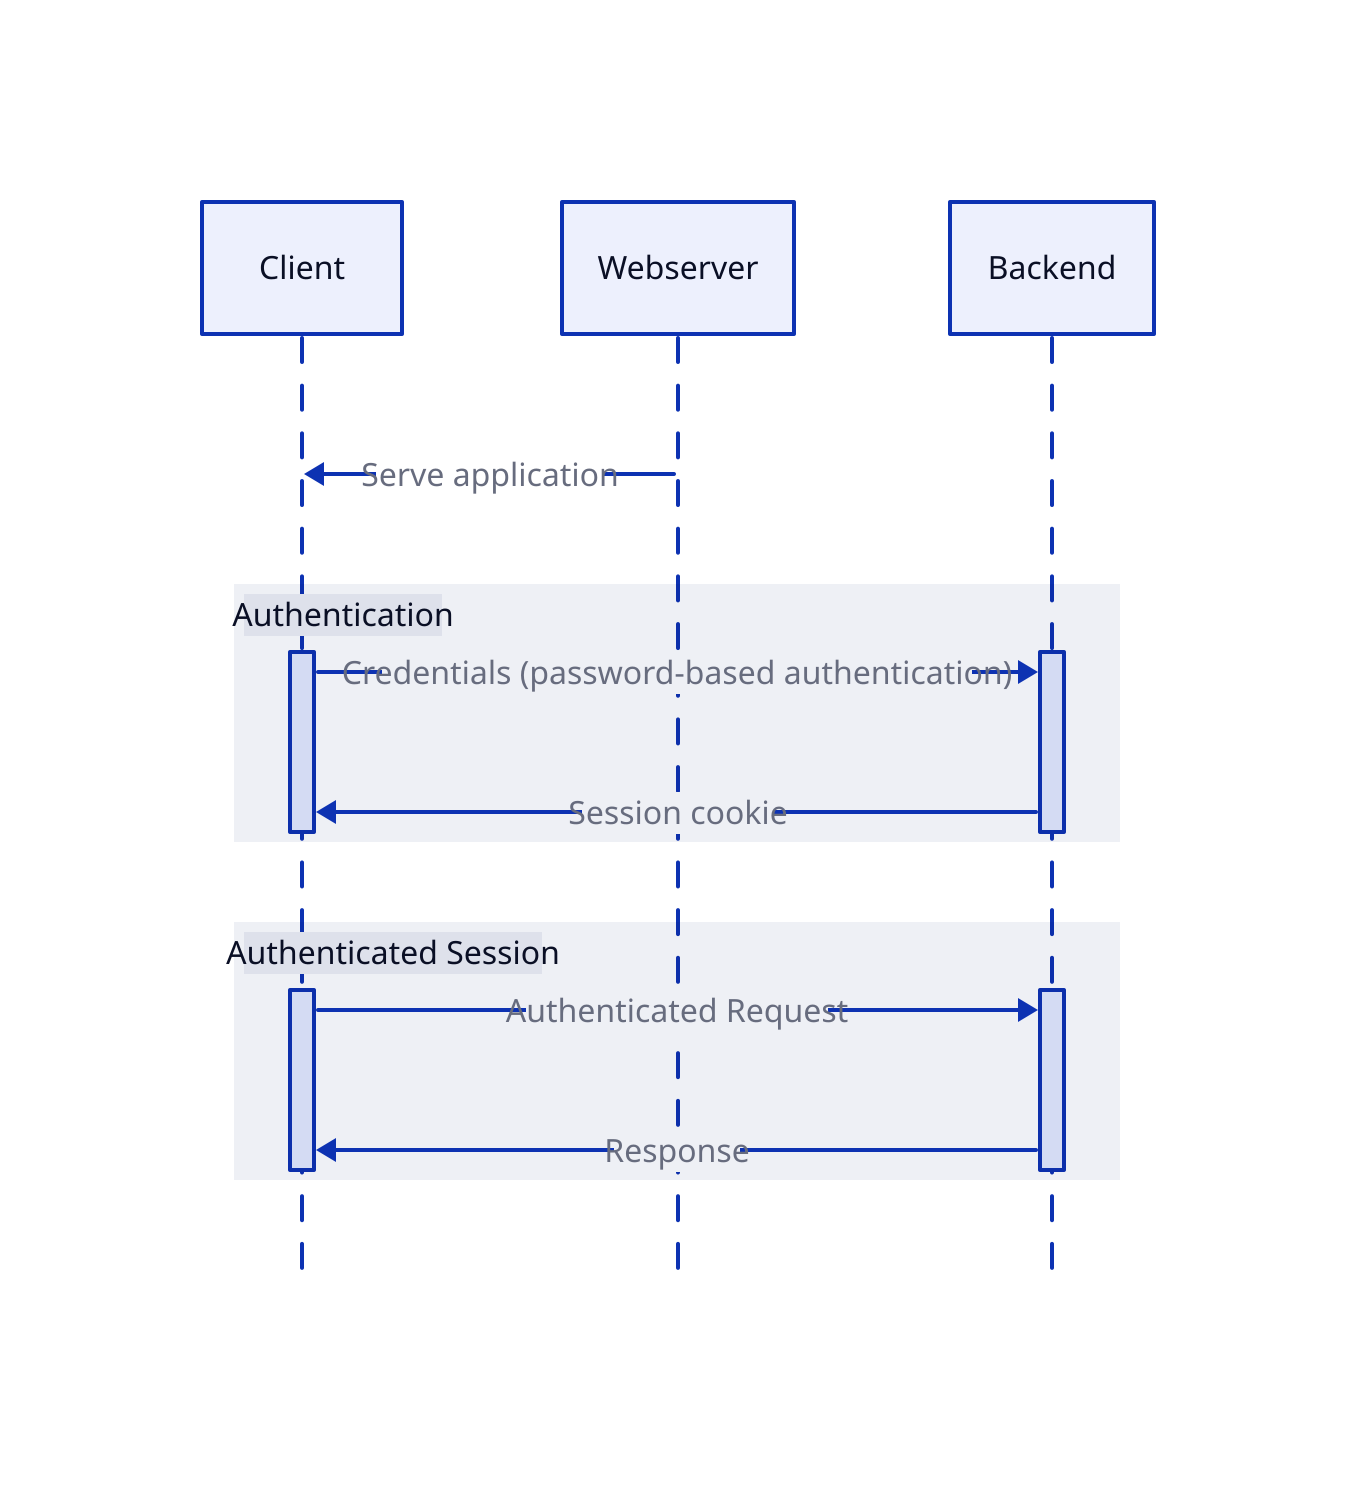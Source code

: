 shape: sequence_diagram

client: Client
webserver: Webserver
backend: Backend

webserver -> client: |md
  Serve application
|

authentication: Authentication {
  client.d1 -> backend.d1: |md
    Credentials (password-based authentication)
  |

  backend.d1 -> client.d1: |md
    Session cookie
  |
}

session: Authenticated Session {
  client.d2 -> backend.d2: |md
    Authenticated Request
  |

  backend.d2 -> client.d2: |md
    Response
  |
}
